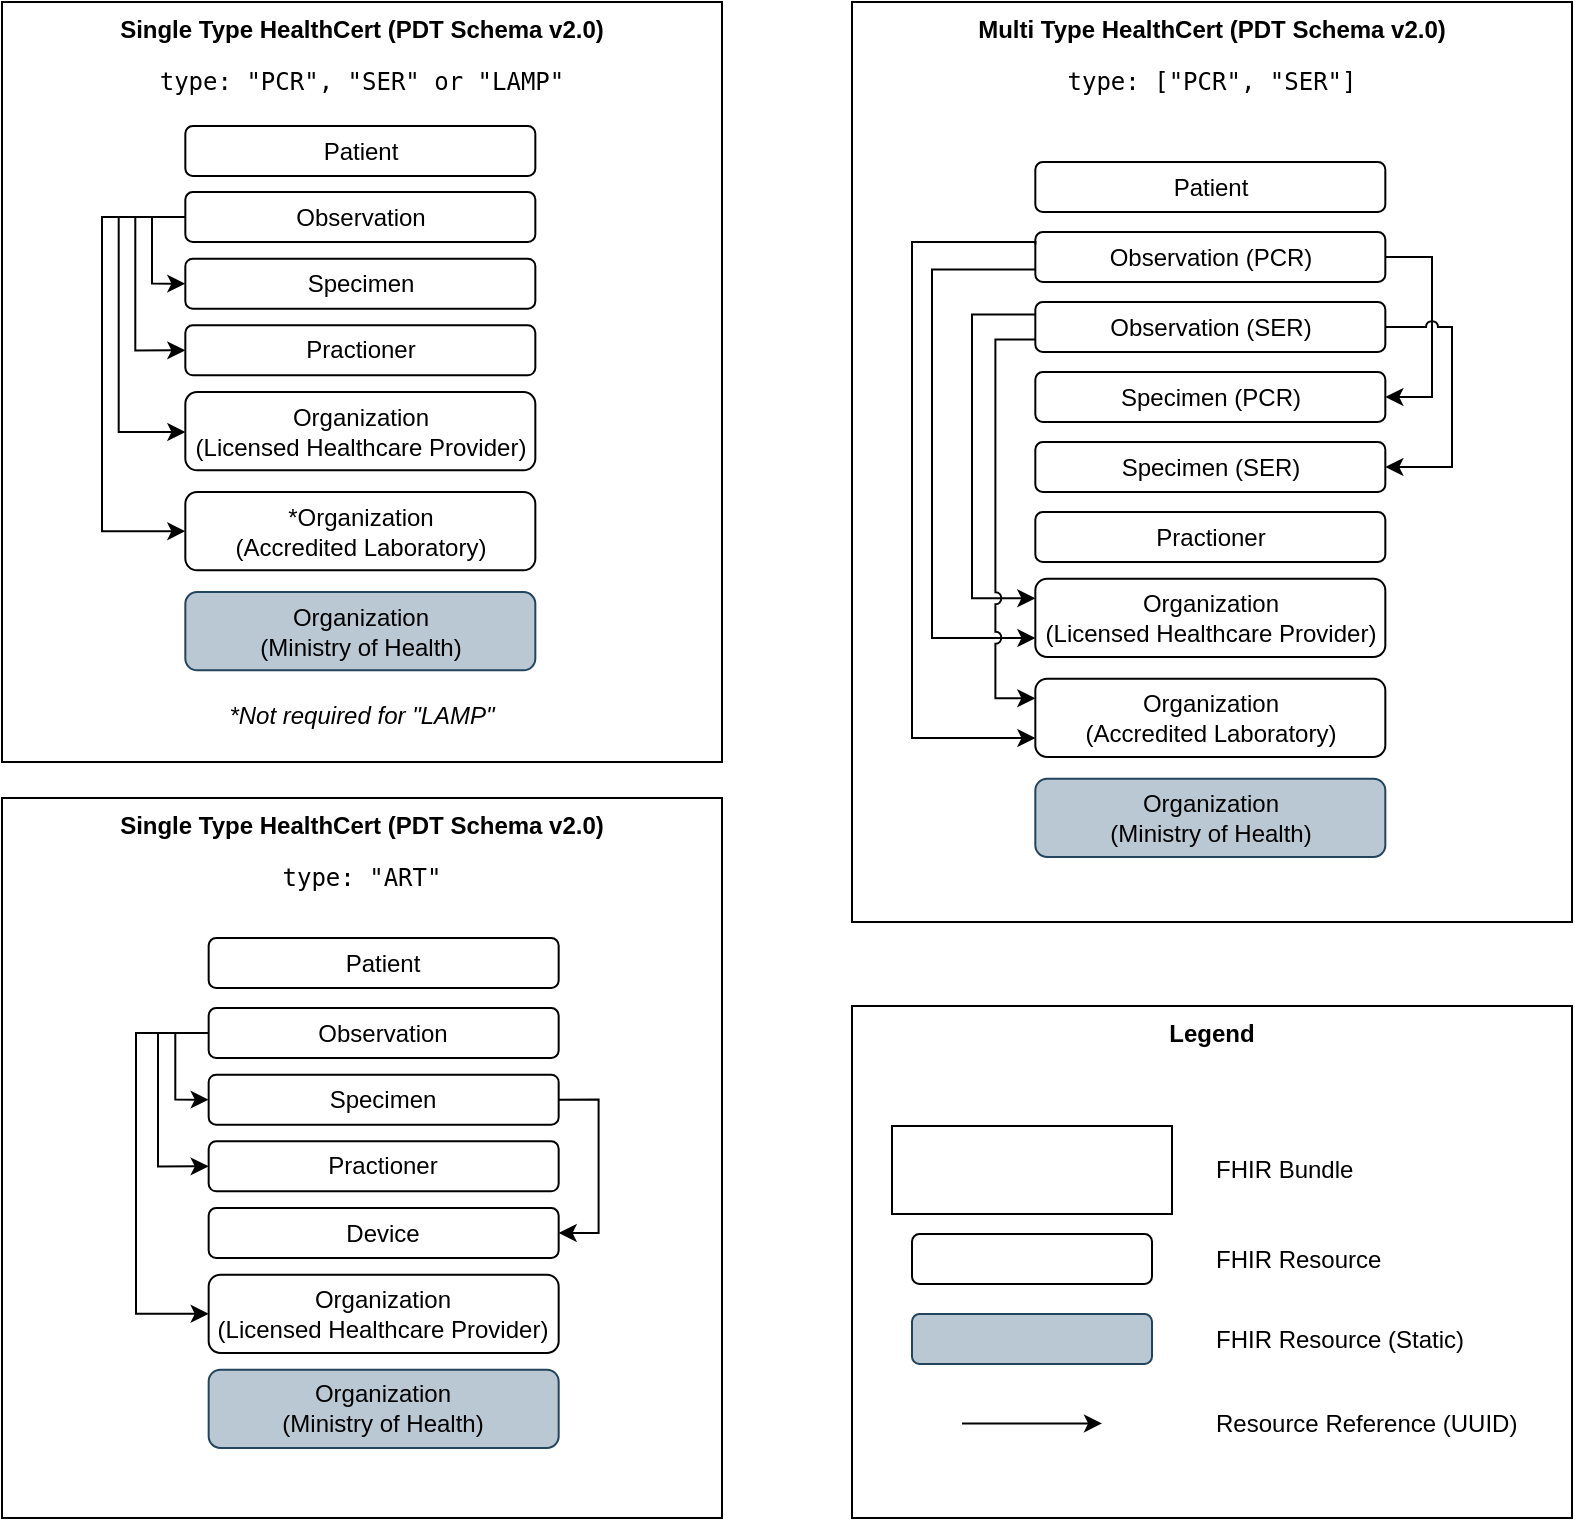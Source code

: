 <mxfile version="19.0.0" type="device"><diagram id="4oOhh-4eVWMmwoPBddIr" name="Page-1"><mxGraphModel dx="2066" dy="1043" grid="1" gridSize="10" guides="1" tooltips="1" connect="1" arrows="1" fold="1" page="1" pageScale="1" pageWidth="1169" pageHeight="827" math="0" shadow="0"><root><mxCell id="0"/><mxCell id="1" parent="0"/><mxCell id="uJOzEz5rnSOGz5EUN9Yr-84" value="" style="group;fillColor=#bac8d3;strokeColor=#23445d;" parent="1" vertex="1" connectable="0"><mxGeometry x="617" y="35" width="360" height="460" as="geometry"/></mxCell><mxCell id="uJOzEz5rnSOGz5EUN9Yr-46" value="Multi Type HealthCert (PDT Schema v2.0)&lt;br&gt;&lt;pre&gt;&lt;span style=&quot;font-weight: normal&quot;&gt;type: [&quot;PCR&quot;, &quot;SER&quot;]&lt;/span&gt;&lt;/pre&gt;" style="rounded=0;whiteSpace=wrap;html=1;verticalAlign=top;fontStyle=1" parent="uJOzEz5rnSOGz5EUN9Yr-84" vertex="1"><mxGeometry width="360" height="460" as="geometry"/></mxCell><mxCell id="uJOzEz5rnSOGz5EUN9Yr-47" value="Observation (PCR)" style="rounded=1;whiteSpace=wrap;html=1;verticalAlign=middle;" parent="uJOzEz5rnSOGz5EUN9Yr-84" vertex="1"><mxGeometry x="91.666" y="115" width="174.998" height="25" as="geometry"/></mxCell><mxCell id="uJOzEz5rnSOGz5EUN9Yr-48" value="Specimen (PCR)" style="rounded=1;whiteSpace=wrap;html=1;verticalAlign=middle;" parent="uJOzEz5rnSOGz5EUN9Yr-84" vertex="1"><mxGeometry x="91.666" y="185.003" width="174.998" height="25" as="geometry"/></mxCell><mxCell id="uJOzEz5rnSOGz5EUN9Yr-66" style="edgeStyle=orthogonalEdgeStyle;rounded=0;orthogonalLoop=1;jettySize=auto;html=1;exitX=1;exitY=0.5;exitDx=0;exitDy=0;entryX=1;entryY=0.5;entryDx=0;entryDy=0;" parent="uJOzEz5rnSOGz5EUN9Yr-84" source="uJOzEz5rnSOGz5EUN9Yr-47" target="uJOzEz5rnSOGz5EUN9Yr-48" edge="1"><mxGeometry as="geometry"><Array as="points"><mxPoint x="290" y="128"/><mxPoint x="290" y="198"/></Array></mxGeometry></mxCell><mxCell id="uJOzEz5rnSOGz5EUN9Yr-50" value="Practioner" style="rounded=1;whiteSpace=wrap;html=1;verticalAlign=middle;" parent="uJOzEz5rnSOGz5EUN9Yr-84" vertex="1"><mxGeometry x="91.666" y="255.007" width="174.998" height="25" as="geometry"/></mxCell><mxCell id="uJOzEz5rnSOGz5EUN9Yr-52" value="Organization&lt;br&gt;(Ministry of Health)" style="rounded=1;whiteSpace=wrap;html=1;verticalAlign=middle;labelBackgroundColor=none;fillColor=#bac8d3;strokeColor=#23445d;" parent="uJOzEz5rnSOGz5EUN9Yr-84" vertex="1"><mxGeometry x="91.666" y="388.34" width="174.998" height="39.167" as="geometry"/></mxCell><mxCell id="uJOzEz5rnSOGz5EUN9Yr-53" value="Organization&lt;br&gt;(Accredited Laboratory)" style="rounded=1;whiteSpace=wrap;html=1;verticalAlign=middle;" parent="uJOzEz5rnSOGz5EUN9Yr-84" vertex="1"><mxGeometry x="91.666" y="338.34" width="174.998" height="39.167" as="geometry"/></mxCell><mxCell id="uJOzEz5rnSOGz5EUN9Yr-74" style="edgeStyle=orthogonalEdgeStyle;rounded=0;orthogonalLoop=1;jettySize=auto;html=1;exitX=0;exitY=0.25;exitDx=0;exitDy=0;entryX=0;entryY=0.75;entryDx=0;entryDy=0;endArrow=classic;endFill=1;" parent="uJOzEz5rnSOGz5EUN9Yr-84" source="uJOzEz5rnSOGz5EUN9Yr-47" target="uJOzEz5rnSOGz5EUN9Yr-53" edge="1"><mxGeometry as="geometry"><Array as="points"><mxPoint x="92" y="120"/><mxPoint x="30" y="120"/><mxPoint x="30" y="368"/><mxPoint x="92" y="368"/></Array></mxGeometry></mxCell><mxCell id="uJOzEz5rnSOGz5EUN9Yr-55" value="Organization&lt;br&gt;(Licensed Healthcare Provider)" style="rounded=1;whiteSpace=wrap;html=1;verticalAlign=middle;" parent="uJOzEz5rnSOGz5EUN9Yr-84" vertex="1"><mxGeometry x="91.666" y="288.34" width="174.998" height="39.167" as="geometry"/></mxCell><mxCell id="uJOzEz5rnSOGz5EUN9Yr-68" style="edgeStyle=orthogonalEdgeStyle;rounded=0;orthogonalLoop=1;jettySize=auto;html=1;exitX=0;exitY=0.75;exitDx=0;exitDy=0;entryX=0;entryY=0.75;entryDx=0;entryDy=0;" parent="uJOzEz5rnSOGz5EUN9Yr-84" source="uJOzEz5rnSOGz5EUN9Yr-47" target="uJOzEz5rnSOGz5EUN9Yr-55" edge="1"><mxGeometry as="geometry"><Array as="points"><mxPoint x="40" y="134"/><mxPoint x="40" y="318"/><mxPoint x="92" y="318"/></Array></mxGeometry></mxCell><mxCell id="uJOzEz5rnSOGz5EUN9Yr-79" style="edgeStyle=orthogonalEdgeStyle;rounded=0;orthogonalLoop=1;jettySize=auto;html=1;exitX=0;exitY=0.25;exitDx=0;exitDy=0;entryX=0;entryY=0.25;entryDx=0;entryDy=0;endArrow=classic;endFill=1;" parent="uJOzEz5rnSOGz5EUN9Yr-84" source="uJOzEz5rnSOGz5EUN9Yr-57" target="uJOzEz5rnSOGz5EUN9Yr-55" edge="1"><mxGeometry as="geometry"><Array as="points"><mxPoint x="60" y="156"/><mxPoint x="60" y="298"/></Array></mxGeometry></mxCell><mxCell id="uJOzEz5rnSOGz5EUN9Yr-80" style="edgeStyle=orthogonalEdgeStyle;rounded=0;jumpStyle=arc;orthogonalLoop=1;jettySize=auto;html=1;exitX=0;exitY=0.75;exitDx=0;exitDy=0;entryX=0;entryY=0.25;entryDx=0;entryDy=0;startArrow=none;startFill=0;endArrow=classic;endFill=1;" parent="uJOzEz5rnSOGz5EUN9Yr-84" source="uJOzEz5rnSOGz5EUN9Yr-57" target="uJOzEz5rnSOGz5EUN9Yr-53" edge="1"><mxGeometry as="geometry"/></mxCell><mxCell id="uJOzEz5rnSOGz5EUN9Yr-57" value="Observation (SER)" style="rounded=1;whiteSpace=wrap;html=1;verticalAlign=middle;" parent="uJOzEz5rnSOGz5EUN9Yr-84" vertex="1"><mxGeometry x="91.666" y="150" width="174.998" height="25" as="geometry"/></mxCell><mxCell id="uJOzEz5rnSOGz5EUN9Yr-58" value="Specimen (SER)" style="rounded=1;whiteSpace=wrap;html=1;verticalAlign=middle;" parent="uJOzEz5rnSOGz5EUN9Yr-84" vertex="1"><mxGeometry x="91.666" y="220.003" width="174.998" height="25" as="geometry"/></mxCell><mxCell id="uJOzEz5rnSOGz5EUN9Yr-67" style="edgeStyle=orthogonalEdgeStyle;rounded=0;orthogonalLoop=1;jettySize=auto;html=1;exitX=1;exitY=0.5;exitDx=0;exitDy=0;entryX=1;entryY=0.5;entryDx=0;entryDy=0;jumpStyle=arc;" parent="uJOzEz5rnSOGz5EUN9Yr-84" source="uJOzEz5rnSOGz5EUN9Yr-57" target="uJOzEz5rnSOGz5EUN9Yr-58" edge="1"><mxGeometry as="geometry"><Array as="points"><mxPoint x="300" y="162"/><mxPoint x="300" y="232"/></Array></mxGeometry></mxCell><mxCell id="uJOzEz5rnSOGz5EUN9Yr-63" value="Patient" style="rounded=1;whiteSpace=wrap;html=1;verticalAlign=middle;" parent="uJOzEz5rnSOGz5EUN9Yr-84" vertex="1"><mxGeometry x="91.666" y="80" width="174.998" height="25" as="geometry"/></mxCell><mxCell id="uJOzEz5rnSOGz5EUN9Yr-85" value="" style="group" parent="1" vertex="1" connectable="0"><mxGeometry x="192" y="35" width="360" height="380" as="geometry"/></mxCell><mxCell id="uJOzEz5rnSOGz5EUN9Yr-1" value="Single Type HealthCert (PDT Schema v2.0)&lt;br&gt;&lt;pre&gt;&lt;span style=&quot;font-weight: normal&quot;&gt;type: &quot;PCR&quot;, &quot;SER&quot; or &quot;LAMP&quot;&lt;/span&gt;&lt;/pre&gt;" style="rounded=0;whiteSpace=wrap;html=1;verticalAlign=top;fontStyle=1" parent="uJOzEz5rnSOGz5EUN9Yr-85" vertex="1"><mxGeometry width="360" height="380" as="geometry"/></mxCell><mxCell id="uJOzEz5rnSOGz5EUN9Yr-3" value="Observation" style="rounded=1;whiteSpace=wrap;html=1;verticalAlign=middle;" parent="uJOzEz5rnSOGz5EUN9Yr-85" vertex="1"><mxGeometry x="91.666" y="95" width="174.998" height="25" as="geometry"/></mxCell><mxCell id="uJOzEz5rnSOGz5EUN9Yr-4" value="Specimen" style="rounded=1;whiteSpace=wrap;html=1;verticalAlign=middle;" parent="uJOzEz5rnSOGz5EUN9Yr-85" vertex="1"><mxGeometry x="91.666" y="128.333" width="174.998" height="25" as="geometry"/></mxCell><mxCell id="uJOzEz5rnSOGz5EUN9Yr-12" style="edgeStyle=orthogonalEdgeStyle;rounded=0;orthogonalLoop=1;jettySize=auto;html=1;exitX=0;exitY=0.5;exitDx=0;exitDy=0;entryX=0;entryY=0.5;entryDx=0;entryDy=0;" parent="uJOzEz5rnSOGz5EUN9Yr-85" source="uJOzEz5rnSOGz5EUN9Yr-3" target="uJOzEz5rnSOGz5EUN9Yr-4" edge="1"><mxGeometry y="20" as="geometry"><Array as="points"><mxPoint x="74.999" y="107.5"/><mxPoint x="74.999" y="140.833"/></Array></mxGeometry></mxCell><mxCell id="uJOzEz5rnSOGz5EUN9Yr-5" value="Practioner" style="rounded=1;whiteSpace=wrap;html=1;verticalAlign=middle;" parent="uJOzEz5rnSOGz5EUN9Yr-85" vertex="1"><mxGeometry x="91.666" y="161.667" width="174.998" height="25" as="geometry"/></mxCell><mxCell id="uJOzEz5rnSOGz5EUN9Yr-13" style="edgeStyle=orthogonalEdgeStyle;rounded=0;orthogonalLoop=1;jettySize=auto;html=1;exitX=0;exitY=0.5;exitDx=0;exitDy=0;entryX=0;entryY=0.5;entryDx=0;entryDy=0;" parent="uJOzEz5rnSOGz5EUN9Yr-85" source="uJOzEz5rnSOGz5EUN9Yr-3" target="uJOzEz5rnSOGz5EUN9Yr-5" edge="1"><mxGeometry y="20" as="geometry"><Array as="points"><mxPoint x="66.666" y="107.5"/><mxPoint x="66.666" y="174.167"/></Array></mxGeometry></mxCell><mxCell id="uJOzEz5rnSOGz5EUN9Yr-6" value="Organization&lt;br&gt;(Ministry of Health)" style="rounded=1;whiteSpace=wrap;html=1;verticalAlign=middle;labelBackgroundColor=none;fillColor=#bac8d3;strokeColor=#23445d;" parent="uJOzEz5rnSOGz5EUN9Yr-85" vertex="1"><mxGeometry x="91.666" y="295" width="174.998" height="39.167" as="geometry"/></mxCell><mxCell id="uJOzEz5rnSOGz5EUN9Yr-8" value="*Organization&lt;br&gt;(Accredited Laboratory)" style="rounded=1;whiteSpace=wrap;html=1;verticalAlign=middle;" parent="uJOzEz5rnSOGz5EUN9Yr-85" vertex="1"><mxGeometry x="91.666" y="245" width="174.998" height="39.167" as="geometry"/></mxCell><mxCell id="uJOzEz5rnSOGz5EUN9Yr-16" style="edgeStyle=orthogonalEdgeStyle;rounded=0;orthogonalLoop=1;jettySize=auto;html=1;exitX=0;exitY=0.5;exitDx=0;exitDy=0;entryX=0;entryY=0.5;entryDx=0;entryDy=0;" parent="uJOzEz5rnSOGz5EUN9Yr-85" source="uJOzEz5rnSOGz5EUN9Yr-3" target="uJOzEz5rnSOGz5EUN9Yr-8" edge="1"><mxGeometry y="20" as="geometry"><Array as="points"><mxPoint x="50.0" y="107.5"/><mxPoint x="50.0" y="265"/></Array></mxGeometry></mxCell><mxCell id="uJOzEz5rnSOGz5EUN9Yr-9" value="Organization&lt;br&gt;(Licensed Healthcare Provider)" style="rounded=1;whiteSpace=wrap;html=1;verticalAlign=middle;" parent="uJOzEz5rnSOGz5EUN9Yr-85" vertex="1"><mxGeometry x="91.666" y="195" width="174.998" height="39.167" as="geometry"/></mxCell><mxCell id="uJOzEz5rnSOGz5EUN9Yr-15" style="edgeStyle=orthogonalEdgeStyle;rounded=0;orthogonalLoop=1;jettySize=auto;html=1;exitX=0;exitY=0.5;exitDx=0;exitDy=0;entryX=0;entryY=0.5;entryDx=0;entryDy=0;" parent="uJOzEz5rnSOGz5EUN9Yr-85" source="uJOzEz5rnSOGz5EUN9Yr-3" target="uJOzEz5rnSOGz5EUN9Yr-9" edge="1"><mxGeometry y="20" as="geometry"><Array as="points"><mxPoint x="58.333" y="107.5"/><mxPoint x="58.333" y="215"/><mxPoint x="91.666" y="215"/></Array></mxGeometry></mxCell><mxCell id="uJOzEz5rnSOGz5EUN9Yr-59" value="Patient" style="rounded=1;whiteSpace=wrap;html=1;verticalAlign=middle;" parent="uJOzEz5rnSOGz5EUN9Yr-85" vertex="1"><mxGeometry x="91.666" y="62" width="174.998" height="25" as="geometry"/></mxCell><mxCell id="1VJlEfKfhEYbimrkVKCj-1" value="&lt;i&gt;*Not required for &quot;LAMP&quot;&lt;/i&gt;" style="text;html=1;strokeColor=none;fillColor=none;align=center;verticalAlign=middle;whiteSpace=wrap;rounded=0;" vertex="1" parent="uJOzEz5rnSOGz5EUN9Yr-85"><mxGeometry x="100" y="342" width="160" height="30" as="geometry"/></mxCell><mxCell id="uJOzEz5rnSOGz5EUN9Yr-87" value="" style="group" parent="1" vertex="1" connectable="0"><mxGeometry x="192" y="433" width="360" height="360" as="geometry"/></mxCell><mxCell id="uJOzEz5rnSOGz5EUN9Yr-32" value="Single Type HealthCert (PDT Schema v2.0)&lt;br&gt;&lt;pre&gt;&lt;span style=&quot;font-weight: normal&quot;&gt;type: &quot;ART&quot;&lt;/span&gt;&lt;/pre&gt;" style="rounded=0;whiteSpace=wrap;html=1;verticalAlign=top;fontStyle=1" parent="uJOzEz5rnSOGz5EUN9Yr-87" vertex="1"><mxGeometry width="360" height="360" as="geometry"/></mxCell><mxCell id="uJOzEz5rnSOGz5EUN9Yr-33" value="Observation" style="rounded=1;whiteSpace=wrap;html=1;verticalAlign=middle;" parent="uJOzEz5rnSOGz5EUN9Yr-87" vertex="1"><mxGeometry x="103.336" y="105" width="174.998" height="25" as="geometry"/></mxCell><mxCell id="uJOzEz5rnSOGz5EUN9Yr-34" value="Specimen" style="rounded=1;whiteSpace=wrap;html=1;verticalAlign=middle;" parent="uJOzEz5rnSOGz5EUN9Yr-87" vertex="1"><mxGeometry x="103.336" y="138.333" width="174.998" height="25" as="geometry"/></mxCell><mxCell id="uJOzEz5rnSOGz5EUN9Yr-35" style="edgeStyle=orthogonalEdgeStyle;rounded=0;orthogonalLoop=1;jettySize=auto;html=1;exitX=0;exitY=0.5;exitDx=0;exitDy=0;entryX=0;entryY=0.5;entryDx=0;entryDy=0;" parent="uJOzEz5rnSOGz5EUN9Yr-87" source="uJOzEz5rnSOGz5EUN9Yr-33" target="uJOzEz5rnSOGz5EUN9Yr-34" edge="1"><mxGeometry x="11.67" y="30" as="geometry"><Array as="points"><mxPoint x="86.669" y="117.5"/><mxPoint x="86.669" y="150.833"/></Array></mxGeometry></mxCell><mxCell id="uJOzEz5rnSOGz5EUN9Yr-36" value="Practioner" style="rounded=1;whiteSpace=wrap;html=1;verticalAlign=middle;" parent="uJOzEz5rnSOGz5EUN9Yr-87" vertex="1"><mxGeometry x="103.336" y="171.667" width="174.998" height="25" as="geometry"/></mxCell><mxCell id="uJOzEz5rnSOGz5EUN9Yr-37" style="edgeStyle=orthogonalEdgeStyle;rounded=0;orthogonalLoop=1;jettySize=auto;html=1;exitX=0;exitY=0.5;exitDx=0;exitDy=0;entryX=0;entryY=0.5;entryDx=0;entryDy=0;" parent="uJOzEz5rnSOGz5EUN9Yr-87" source="uJOzEz5rnSOGz5EUN9Yr-33" target="uJOzEz5rnSOGz5EUN9Yr-36" edge="1"><mxGeometry x="11.67" y="30" as="geometry"><Array as="points"><mxPoint x="78" y="118"/><mxPoint x="78" y="184"/></Array></mxGeometry></mxCell><mxCell id="uJOzEz5rnSOGz5EUN9Yr-38" value="Organization&lt;br&gt;(Ministry of Health)" style="rounded=1;whiteSpace=wrap;html=1;verticalAlign=middle;labelBackgroundColor=none;fillColor=#bac8d3;strokeColor=#23445d;" parent="uJOzEz5rnSOGz5EUN9Yr-87" vertex="1"><mxGeometry x="103.336" y="285.833" width="174.998" height="39.167" as="geometry"/></mxCell><mxCell id="uJOzEz5rnSOGz5EUN9Yr-39" value="Organization&lt;br&gt;(Licensed Healthcare Provider)" style="rounded=1;whiteSpace=wrap;html=1;verticalAlign=middle;" parent="uJOzEz5rnSOGz5EUN9Yr-87" vertex="1"><mxGeometry x="103.336" y="238.333" width="174.998" height="39.167" as="geometry"/></mxCell><mxCell id="uJOzEz5rnSOGz5EUN9Yr-40" style="edgeStyle=orthogonalEdgeStyle;rounded=0;orthogonalLoop=1;jettySize=auto;html=1;exitX=0;exitY=0.5;exitDx=0;exitDy=0;entryX=0;entryY=0.5;entryDx=0;entryDy=0;" parent="uJOzEz5rnSOGz5EUN9Yr-87" source="uJOzEz5rnSOGz5EUN9Yr-33" target="uJOzEz5rnSOGz5EUN9Yr-39" edge="1"><mxGeometry x="11.67" y="30" as="geometry"><Array as="points"><mxPoint x="67" y="118"/><mxPoint x="67" y="258"/></Array></mxGeometry></mxCell><mxCell id="uJOzEz5rnSOGz5EUN9Yr-41" value="Device" style="rounded=1;whiteSpace=wrap;html=1;verticalAlign=middle;" parent="uJOzEz5rnSOGz5EUN9Yr-87" vertex="1"><mxGeometry x="103.336" y="205" width="174.998" height="25" as="geometry"/></mxCell><mxCell id="uJOzEz5rnSOGz5EUN9Yr-43" style="edgeStyle=orthogonalEdgeStyle;rounded=0;orthogonalLoop=1;jettySize=auto;html=1;exitX=1;exitY=0.5;exitDx=0;exitDy=0;entryX=1;entryY=0.5;entryDx=0;entryDy=0;" parent="uJOzEz5rnSOGz5EUN9Yr-87" source="uJOzEz5rnSOGz5EUN9Yr-34" target="uJOzEz5rnSOGz5EUN9Yr-41" edge="1"><mxGeometry x="11.67" y="30" as="geometry"/></mxCell><mxCell id="uJOzEz5rnSOGz5EUN9Yr-61" value="Patient" style="rounded=1;whiteSpace=wrap;html=1;verticalAlign=middle;" parent="uJOzEz5rnSOGz5EUN9Yr-87" vertex="1"><mxGeometry x="103.336" y="70" width="174.998" height="25" as="geometry"/></mxCell><mxCell id="uJOzEz5rnSOGz5EUN9Yr-101" value="" style="group" parent="1" vertex="1" connectable="0"><mxGeometry x="617" y="537" width="360" height="256" as="geometry"/></mxCell><mxCell id="uJOzEz5rnSOGz5EUN9Yr-83" value="&lt;b&gt;Legend&lt;/b&gt;" style="rounded=0;whiteSpace=wrap;html=1;labelBackgroundColor=none;verticalAlign=top;align=center;" parent="uJOzEz5rnSOGz5EUN9Yr-101" vertex="1"><mxGeometry width="360" height="256" as="geometry"/></mxCell><mxCell id="uJOzEz5rnSOGz5EUN9Yr-89" value="" style="rounded=0;whiteSpace=wrap;html=1;labelBackgroundColor=none;align=center;verticalAlign=top;" parent="uJOzEz5rnSOGz5EUN9Yr-101" vertex="1"><mxGeometry x="20" y="60" width="140" height="44" as="geometry"/></mxCell><mxCell id="uJOzEz5rnSOGz5EUN9Yr-90" value="FHIR Bundle" style="text;html=1;strokeColor=none;fillColor=none;align=left;verticalAlign=middle;whiteSpace=wrap;rounded=0;labelBackgroundColor=none;" parent="uJOzEz5rnSOGz5EUN9Yr-101" vertex="1"><mxGeometry x="180" y="67" width="110" height="30" as="geometry"/></mxCell><mxCell id="uJOzEz5rnSOGz5EUN9Yr-91" value="" style="rounded=1;whiteSpace=wrap;html=1;verticalAlign=middle;" parent="uJOzEz5rnSOGz5EUN9Yr-101" vertex="1"><mxGeometry x="30" y="114" width="120" height="25" as="geometry"/></mxCell><mxCell id="uJOzEz5rnSOGz5EUN9Yr-94" value="FHIR Resource" style="text;html=1;strokeColor=none;fillColor=none;align=left;verticalAlign=middle;whiteSpace=wrap;rounded=0;labelBackgroundColor=none;" parent="uJOzEz5rnSOGz5EUN9Yr-101" vertex="1"><mxGeometry x="180" y="111.5" width="110" height="30" as="geometry"/></mxCell><mxCell id="uJOzEz5rnSOGz5EUN9Yr-95" value="" style="rounded=1;whiteSpace=wrap;html=1;verticalAlign=middle;fillColor=#bac8d3;strokeColor=#23445d;" parent="uJOzEz5rnSOGz5EUN9Yr-101" vertex="1"><mxGeometry x="30" y="154" width="120" height="25" as="geometry"/></mxCell><mxCell id="uJOzEz5rnSOGz5EUN9Yr-96" value="FHIR Resource (Static)" style="text;html=1;strokeColor=none;fillColor=none;align=left;verticalAlign=middle;whiteSpace=wrap;rounded=0;labelBackgroundColor=none;" parent="uJOzEz5rnSOGz5EUN9Yr-101" vertex="1"><mxGeometry x="180" y="151.5" width="140" height="30" as="geometry"/></mxCell><mxCell id="uJOzEz5rnSOGz5EUN9Yr-99" value="" style="endArrow=classic;html=1;rounded=0;jumpStyle=arc;" parent="uJOzEz5rnSOGz5EUN9Yr-101" edge="1"><mxGeometry width="50" height="50" relative="1" as="geometry"><mxPoint x="55" y="208.71" as="sourcePoint"/><mxPoint x="125" y="208.71" as="targetPoint"/></mxGeometry></mxCell><mxCell id="uJOzEz5rnSOGz5EUN9Yr-100" value="Resource Reference (UUID)" style="text;html=1;strokeColor=none;fillColor=none;align=left;verticalAlign=middle;whiteSpace=wrap;rounded=0;labelBackgroundColor=none;" parent="uJOzEz5rnSOGz5EUN9Yr-101" vertex="1"><mxGeometry x="180" y="194" width="160" height="30" as="geometry"/></mxCell></root></mxGraphModel></diagram></mxfile>